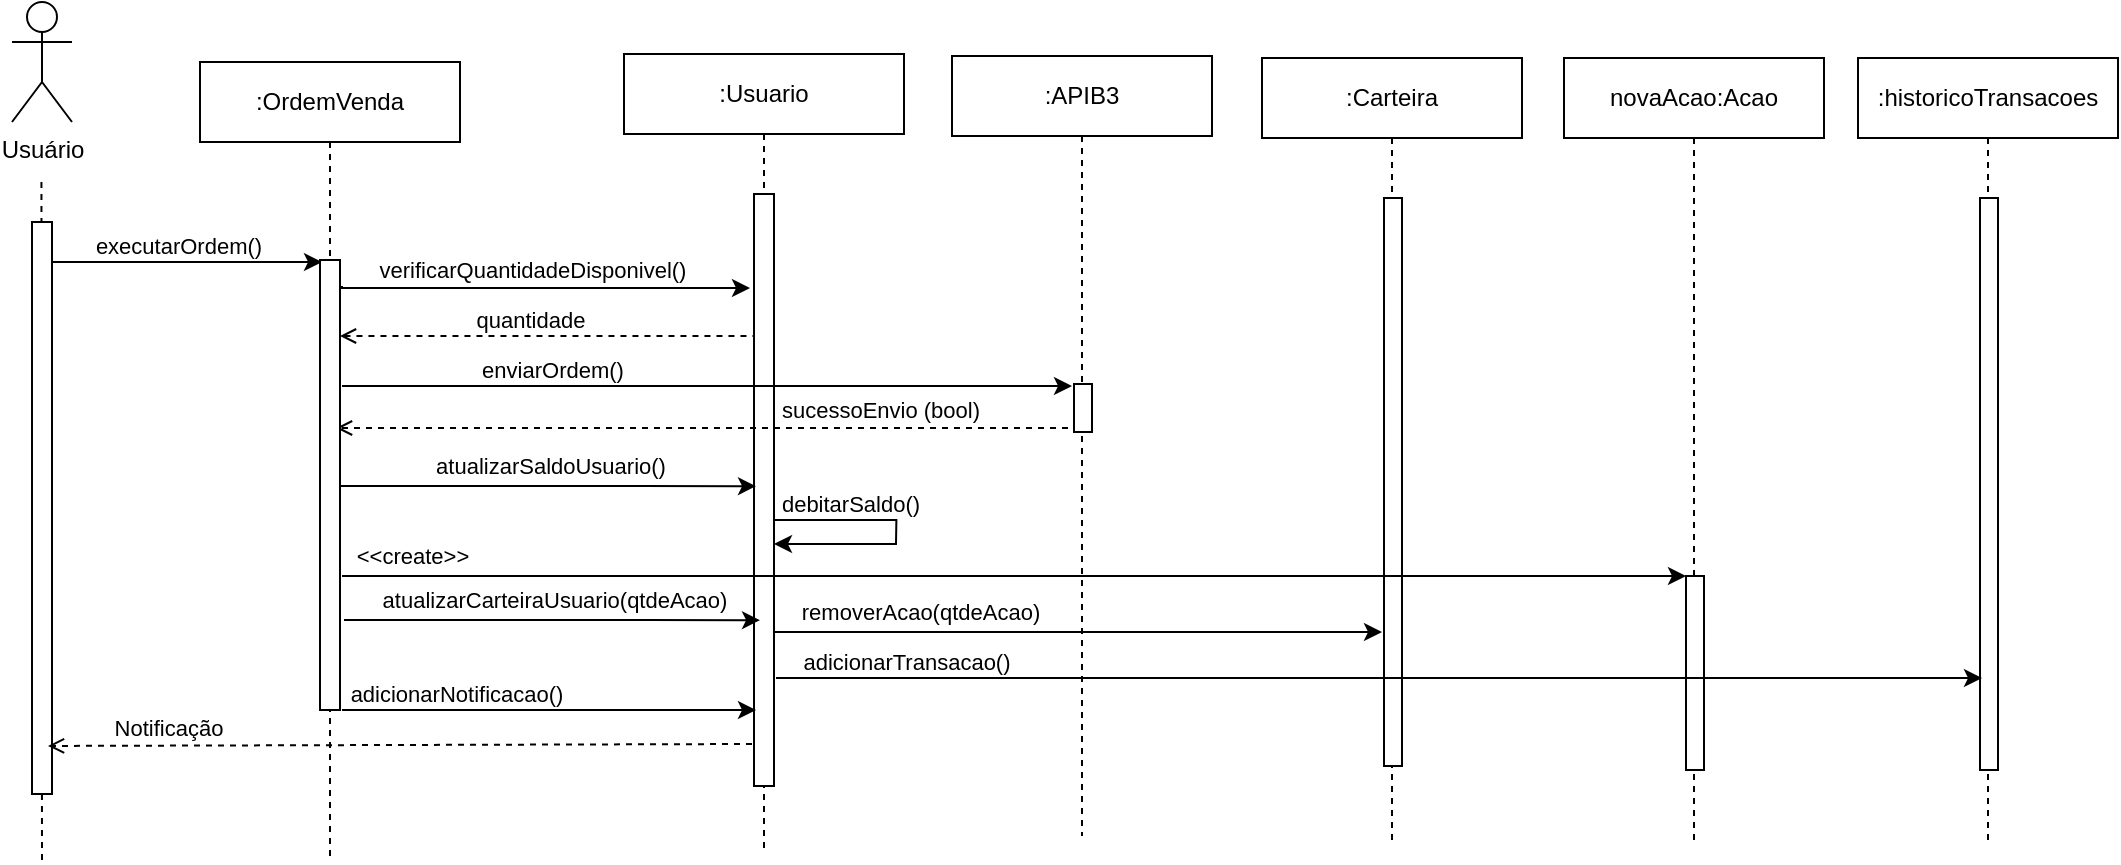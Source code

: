<mxfile version="24.7.16">
  <diagram name="Página-1" id="svjExc7lHkP1cCi1oY9i">
    <mxGraphModel dx="671" dy="824" grid="1" gridSize="10" guides="1" tooltips="1" connect="1" arrows="1" fold="1" page="1" pageScale="1" pageWidth="827" pageHeight="1169" math="0" shadow="0">
      <root>
        <mxCell id="0" />
        <mxCell id="1" parent="0" />
        <mxCell id="FKmXd1NLTLE28B9CIvFJ-1" value="Usuário" style="shape=umlActor;verticalLabelPosition=bottom;verticalAlign=top;html=1;" vertex="1" parent="1">
          <mxGeometry x="320" y="70" width="30" height="60" as="geometry" />
        </mxCell>
        <mxCell id="FKmXd1NLTLE28B9CIvFJ-2" value="" style="endArrow=none;dashed=1;html=1;rounded=0;" edge="1" parent="1">
          <mxGeometry width="50" height="50" relative="1" as="geometry">
            <mxPoint x="335" y="499" as="sourcePoint" />
            <mxPoint x="334.72" y="160" as="targetPoint" />
          </mxGeometry>
        </mxCell>
        <mxCell id="FKmXd1NLTLE28B9CIvFJ-3" style="edgeStyle=orthogonalEdgeStyle;rounded=0;orthogonalLoop=1;jettySize=auto;html=1;curved=0;" edge="1" parent="1">
          <mxGeometry relative="1" as="geometry">
            <mxPoint x="340" y="200" as="sourcePoint" />
            <mxPoint x="475" y="200" as="targetPoint" />
            <Array as="points" />
          </mxGeometry>
        </mxCell>
        <mxCell id="FKmXd1NLTLE28B9CIvFJ-4" value="executarOrdem()" style="edgeLabel;html=1;align=center;verticalAlign=middle;resizable=0;points=[];" vertex="1" connectable="0" parent="FKmXd1NLTLE28B9CIvFJ-3">
          <mxGeometry x="-0.128" y="1" relative="1" as="geometry">
            <mxPoint x="4" y="-7" as="offset" />
          </mxGeometry>
        </mxCell>
        <mxCell id="FKmXd1NLTLE28B9CIvFJ-5" value="" style="html=1;points=[[0,0,0,0,5],[0,1,0,0,-5],[1,0,0,0,5],[1,1,0,0,-5]];perimeter=orthogonalPerimeter;outlineConnect=0;targetShapes=umlLifeline;portConstraint=eastwest;newEdgeStyle={&quot;curved&quot;:0,&quot;rounded&quot;:0};" vertex="1" parent="1">
          <mxGeometry x="330" y="180" width="10" height="286" as="geometry" />
        </mxCell>
        <mxCell id="FKmXd1NLTLE28B9CIvFJ-6" value=":Usuario" style="shape=umlLifeline;perimeter=lifelinePerimeter;whiteSpace=wrap;html=1;container=1;dropTarget=0;collapsible=0;recursiveResize=0;outlineConnect=0;portConstraint=eastwest;newEdgeStyle={&quot;curved&quot;:0,&quot;rounded&quot;:0};" vertex="1" parent="1">
          <mxGeometry x="626" y="96" width="140" height="397" as="geometry" />
        </mxCell>
        <mxCell id="FKmXd1NLTLE28B9CIvFJ-7" value="" style="html=1;points=[[0,0,0,0,5],[0,1,0,0,-5],[1,0,0,0,5],[1,1,0,0,-5]];perimeter=orthogonalPerimeter;outlineConnect=0;targetShapes=umlLifeline;portConstraint=eastwest;newEdgeStyle={&quot;curved&quot;:0,&quot;rounded&quot;:0};" vertex="1" parent="FKmXd1NLTLE28B9CIvFJ-6">
          <mxGeometry x="65" y="70" width="10" height="296" as="geometry" />
        </mxCell>
        <mxCell id="FKmXd1NLTLE28B9CIvFJ-8" value=":APIB3" style="shape=umlLifeline;perimeter=lifelinePerimeter;whiteSpace=wrap;html=1;container=1;dropTarget=0;collapsible=0;recursiveResize=0;outlineConnect=0;portConstraint=eastwest;newEdgeStyle={&quot;curved&quot;:0,&quot;rounded&quot;:0};" vertex="1" parent="1">
          <mxGeometry x="790" y="97" width="130" height="390" as="geometry" />
        </mxCell>
        <mxCell id="FKmXd1NLTLE28B9CIvFJ-9" value="" style="html=1;points=[[0,0,0,0,5],[0,1,0,0,-5],[1,0,0,0,5],[1,1,0,0,-5]];perimeter=orthogonalPerimeter;outlineConnect=0;targetShapes=umlLifeline;portConstraint=eastwest;newEdgeStyle={&quot;curved&quot;:0,&quot;rounded&quot;:0};" vertex="1" parent="FKmXd1NLTLE28B9CIvFJ-8">
          <mxGeometry x="61" y="164" width="9" height="24" as="geometry" />
        </mxCell>
        <mxCell id="FKmXd1NLTLE28B9CIvFJ-10" value="" style="endArrow=open;html=1;rounded=0;dashed=1;startArrow=none;startFill=0;endFill=0;" edge="1" parent="1">
          <mxGeometry width="50" height="50" relative="1" as="geometry">
            <mxPoint x="848" y="283" as="sourcePoint" />
            <mxPoint x="482" y="283.0" as="targetPoint" />
          </mxGeometry>
        </mxCell>
        <mxCell id="FKmXd1NLTLE28B9CIvFJ-11" value="sucessoEnvio (bool)" style="edgeLabel;html=1;align=center;verticalAlign=middle;resizable=0;points=[];" vertex="1" connectable="0" parent="FKmXd1NLTLE28B9CIvFJ-10">
          <mxGeometry x="-0.097" y="2" relative="1" as="geometry">
            <mxPoint x="71" y="-11" as="offset" />
          </mxGeometry>
        </mxCell>
        <mxCell id="FKmXd1NLTLE28B9CIvFJ-12" style="edgeStyle=orthogonalEdgeStyle;rounded=0;orthogonalLoop=1;jettySize=auto;html=1;curved=0;startArrow=none;startFill=0;endArrow=classic;endFill=1;" edge="1" parent="1">
          <mxGeometry relative="1" as="geometry">
            <mxPoint x="485" y="212" as="sourcePoint" />
            <mxPoint x="689" y="213" as="targetPoint" />
            <Array as="points">
              <mxPoint x="485" y="213" />
            </Array>
          </mxGeometry>
        </mxCell>
        <mxCell id="FKmXd1NLTLE28B9CIvFJ-13" value="verificarQuantidadeDisponivel()" style="edgeLabel;html=1;align=center;verticalAlign=middle;resizable=0;points=[];" vertex="1" connectable="0" parent="FKmXd1NLTLE28B9CIvFJ-12">
          <mxGeometry x="-0.386" y="-2" relative="1" as="geometry">
            <mxPoint x="33" y="-11" as="offset" />
          </mxGeometry>
        </mxCell>
        <mxCell id="FKmXd1NLTLE28B9CIvFJ-14" value="" style="edgeStyle=none;orthogonalLoop=1;jettySize=auto;html=1;rounded=0;dashed=1;startArrow=none;startFill=0;endArrow=open;endFill=0;entryX=0.8;entryY=0.916;entryDx=0;entryDy=0;entryPerimeter=0;" edge="1" parent="1" target="FKmXd1NLTLE28B9CIvFJ-5">
          <mxGeometry width="100" relative="1" as="geometry">
            <mxPoint x="690" y="441" as="sourcePoint" />
            <mxPoint x="342" y="442" as="targetPoint" />
            <Array as="points" />
          </mxGeometry>
        </mxCell>
        <mxCell id="FKmXd1NLTLE28B9CIvFJ-15" value="Notificação" style="edgeLabel;html=1;align=center;verticalAlign=middle;resizable=0;points=[];" vertex="1" connectable="0" parent="FKmXd1NLTLE28B9CIvFJ-14">
          <mxGeometry x="-0.16" y="1" relative="1" as="geometry">
            <mxPoint x="-144" y="-10" as="offset" />
          </mxGeometry>
        </mxCell>
        <mxCell id="FKmXd1NLTLE28B9CIvFJ-16" value=":OrdemVenda" style="shape=umlLifeline;perimeter=lifelinePerimeter;whiteSpace=wrap;html=1;container=1;dropTarget=0;collapsible=0;recursiveResize=0;outlineConnect=0;portConstraint=eastwest;newEdgeStyle={&quot;curved&quot;:0,&quot;rounded&quot;:0};" vertex="1" parent="1">
          <mxGeometry x="414" y="100" width="130" height="397" as="geometry" />
        </mxCell>
        <mxCell id="FKmXd1NLTLE28B9CIvFJ-17" value="" style="html=1;points=[[0,0,0,0,5],[0,1,0,0,-5],[1,0,0,0,5],[1,1,0,0,-5]];perimeter=orthogonalPerimeter;outlineConnect=0;targetShapes=umlLifeline;portConstraint=eastwest;newEdgeStyle={&quot;curved&quot;:0,&quot;rounded&quot;:0};" vertex="1" parent="FKmXd1NLTLE28B9CIvFJ-16">
          <mxGeometry x="60" y="99" width="10" height="225" as="geometry" />
        </mxCell>
        <mxCell id="FKmXd1NLTLE28B9CIvFJ-18" value="" style="edgeStyle=none;orthogonalLoop=1;jettySize=auto;html=1;rounded=0;startArrow=open;startFill=0;endArrow=none;endFill=0;dashed=1;" edge="1" parent="1" target="FKmXd1NLTLE28B9CIvFJ-7">
          <mxGeometry width="100" relative="1" as="geometry">
            <mxPoint x="484" y="237" as="sourcePoint" />
            <mxPoint x="954.69" y="237.0" as="targetPoint" />
            <Array as="points" />
          </mxGeometry>
        </mxCell>
        <mxCell id="FKmXd1NLTLE28B9CIvFJ-19" value="quantidade" style="edgeLabel;html=1;align=center;verticalAlign=middle;resizable=0;points=[];" vertex="1" connectable="0" parent="FKmXd1NLTLE28B9CIvFJ-18">
          <mxGeometry x="-0.084" y="-1" relative="1" as="geometry">
            <mxPoint y="-9" as="offset" />
          </mxGeometry>
        </mxCell>
        <mxCell id="FKmXd1NLTLE28B9CIvFJ-20" value="" style="edgeStyle=none;orthogonalLoop=1;jettySize=auto;html=1;rounded=0;" edge="1" parent="1">
          <mxGeometry width="100" relative="1" as="geometry">
            <mxPoint x="485" y="262" as="sourcePoint" />
            <mxPoint x="850" y="262" as="targetPoint" />
            <Array as="points" />
          </mxGeometry>
        </mxCell>
        <mxCell id="FKmXd1NLTLE28B9CIvFJ-21" value="enviarOrdem()" style="edgeLabel;html=1;align=center;verticalAlign=middle;resizable=0;points=[];" vertex="1" connectable="0" parent="FKmXd1NLTLE28B9CIvFJ-20">
          <mxGeometry x="-0.163" relative="1" as="geometry">
            <mxPoint x="-48" y="-8" as="offset" />
          </mxGeometry>
        </mxCell>
        <mxCell id="FKmXd1NLTLE28B9CIvFJ-22" value="" style="endArrow=classic;html=1;rounded=0;entryX=0.2;entryY=0.518;entryDx=0;entryDy=0;entryPerimeter=0;" edge="1" parent="1">
          <mxGeometry width="50" height="50" relative="1" as="geometry">
            <mxPoint x="484" y="312" as="sourcePoint" />
            <mxPoint x="692.0" y="312.09" as="targetPoint" />
            <Array as="points">
              <mxPoint x="635" y="312" />
            </Array>
          </mxGeometry>
        </mxCell>
        <mxCell id="FKmXd1NLTLE28B9CIvFJ-23" value="atualizarSaldoUsuario()" style="edgeLabel;html=1;align=center;verticalAlign=middle;resizable=0;points=[];" vertex="1" connectable="0" parent="FKmXd1NLTLE28B9CIvFJ-22">
          <mxGeometry x="0.391" y="2" relative="1" as="geometry">
            <mxPoint x="-40" y="-8" as="offset" />
          </mxGeometry>
        </mxCell>
        <mxCell id="FKmXd1NLTLE28B9CIvFJ-24" value="" style="endArrow=classic;html=1;rounded=0;" edge="1" parent="1">
          <mxGeometry width="50" height="50" relative="1" as="geometry">
            <mxPoint x="701" y="329" as="sourcePoint" />
            <mxPoint x="701" y="341" as="targetPoint" />
            <Array as="points">
              <mxPoint x="762.19" y="329" />
              <mxPoint x="762" y="341" />
              <mxPoint x="730" y="341" />
            </Array>
          </mxGeometry>
        </mxCell>
        <mxCell id="FKmXd1NLTLE28B9CIvFJ-25" value="debitarSaldo()" style="edgeLabel;html=1;align=center;verticalAlign=middle;resizable=0;points=[];" vertex="1" connectable="0" parent="FKmXd1NLTLE28B9CIvFJ-24">
          <mxGeometry x="-0.039" y="2" relative="1" as="geometry">
            <mxPoint x="-25" y="-12" as="offset" />
          </mxGeometry>
        </mxCell>
        <mxCell id="FKmXd1NLTLE28B9CIvFJ-26" value="" style="endArrow=classic;html=1;rounded=0;entryX=0.2;entryY=0.518;entryDx=0;entryDy=0;entryPerimeter=0;" edge="1" parent="1">
          <mxGeometry width="50" height="50" relative="1" as="geometry">
            <mxPoint x="486" y="379" as="sourcePoint" />
            <mxPoint x="694.0" y="379.09" as="targetPoint" />
            <Array as="points">
              <mxPoint x="637" y="379" />
            </Array>
          </mxGeometry>
        </mxCell>
        <mxCell id="FKmXd1NLTLE28B9CIvFJ-27" value="atualizarCarteiraUsuario(qtdeAcao)" style="edgeLabel;html=1;align=center;verticalAlign=middle;resizable=0;points=[];" vertex="1" connectable="0" parent="FKmXd1NLTLE28B9CIvFJ-26">
          <mxGeometry x="0.391" y="2" relative="1" as="geometry">
            <mxPoint x="-40" y="-8" as="offset" />
          </mxGeometry>
        </mxCell>
        <mxCell id="FKmXd1NLTLE28B9CIvFJ-28" value=":Carteira" style="shape=umlLifeline;perimeter=lifelinePerimeter;whiteSpace=wrap;html=1;container=1;dropTarget=0;collapsible=0;recursiveResize=0;outlineConnect=0;portConstraint=eastwest;newEdgeStyle={&quot;curved&quot;:0,&quot;rounded&quot;:0};" vertex="1" parent="1">
          <mxGeometry x="945" y="98" width="130" height="391" as="geometry" />
        </mxCell>
        <mxCell id="FKmXd1NLTLE28B9CIvFJ-29" value="" style="html=1;points=[[0,0,0,0,5],[0,1,0,0,-5],[1,0,0,0,5],[1,1,0,0,-5]];perimeter=orthogonalPerimeter;outlineConnect=0;targetShapes=umlLifeline;portConstraint=eastwest;newEdgeStyle={&quot;curved&quot;:0,&quot;rounded&quot;:0};" vertex="1" parent="FKmXd1NLTLE28B9CIvFJ-28">
          <mxGeometry x="61" y="70" width="9" height="284" as="geometry" />
        </mxCell>
        <mxCell id="FKmXd1NLTLE28B9CIvFJ-30" value="novaAcao:Acao" style="shape=umlLifeline;perimeter=lifelinePerimeter;whiteSpace=wrap;html=1;container=1;dropTarget=0;collapsible=0;recursiveResize=0;outlineConnect=0;portConstraint=eastwest;newEdgeStyle={&quot;curved&quot;:0,&quot;rounded&quot;:0};" vertex="1" parent="1">
          <mxGeometry x="1096" y="98" width="130" height="393" as="geometry" />
        </mxCell>
        <mxCell id="FKmXd1NLTLE28B9CIvFJ-31" value="" style="html=1;points=[[0,0,0,0,5],[0,1,0,0,-5],[1,0,0,0,5],[1,1,0,0,-5]];perimeter=orthogonalPerimeter;outlineConnect=0;targetShapes=umlLifeline;portConstraint=eastwest;newEdgeStyle={&quot;curved&quot;:0,&quot;rounded&quot;:0};" vertex="1" parent="FKmXd1NLTLE28B9CIvFJ-30">
          <mxGeometry x="61" y="259" width="9" height="97" as="geometry" />
        </mxCell>
        <mxCell id="FKmXd1NLTLE28B9CIvFJ-32" value="" style="endArrow=classic;html=1;rounded=0;" edge="1" parent="1">
          <mxGeometry width="50" height="50" relative="1" as="geometry">
            <mxPoint x="485" y="357" as="sourcePoint" />
            <mxPoint x="1157" y="357" as="targetPoint" />
          </mxGeometry>
        </mxCell>
        <mxCell id="FKmXd1NLTLE28B9CIvFJ-33" value="&amp;lt;&amp;lt;create&amp;gt;&amp;gt;" style="edgeLabel;html=1;align=center;verticalAlign=middle;resizable=0;points=[];" vertex="1" connectable="0" parent="FKmXd1NLTLE28B9CIvFJ-32">
          <mxGeometry x="-0.125" y="1" relative="1" as="geometry">
            <mxPoint x="-259" y="-9" as="offset" />
          </mxGeometry>
        </mxCell>
        <mxCell id="FKmXd1NLTLE28B9CIvFJ-34" value="" style="endArrow=classic;html=1;rounded=0;" edge="1" parent="1">
          <mxGeometry width="50" height="50" relative="1" as="geometry">
            <mxPoint x="701" y="385" as="sourcePoint" />
            <mxPoint x="1005" y="385" as="targetPoint" />
          </mxGeometry>
        </mxCell>
        <mxCell id="FKmXd1NLTLE28B9CIvFJ-35" value="removerAcao(qtdeAcao)" style="edgeLabel;html=1;align=center;verticalAlign=middle;resizable=0;points=[];" vertex="1" connectable="0" parent="FKmXd1NLTLE28B9CIvFJ-34">
          <mxGeometry x="0.326" y="-1" relative="1" as="geometry">
            <mxPoint x="-129" y="-11" as="offset" />
          </mxGeometry>
        </mxCell>
        <mxCell id="FKmXd1NLTLE28B9CIvFJ-36" value=":historicoTransacoes" style="shape=umlLifeline;perimeter=lifelinePerimeter;whiteSpace=wrap;html=1;container=1;dropTarget=0;collapsible=0;recursiveResize=0;outlineConnect=0;portConstraint=eastwest;newEdgeStyle={&quot;curved&quot;:0,&quot;rounded&quot;:0};" vertex="1" parent="1">
          <mxGeometry x="1243" y="98" width="130" height="393" as="geometry" />
        </mxCell>
        <mxCell id="FKmXd1NLTLE28B9CIvFJ-37" value="" style="html=1;points=[[0,0,0,0,5],[0,1,0,0,-5],[1,0,0,0,5],[1,1,0,0,-5]];perimeter=orthogonalPerimeter;outlineConnect=0;targetShapes=umlLifeline;portConstraint=eastwest;newEdgeStyle={&quot;curved&quot;:0,&quot;rounded&quot;:0};" vertex="1" parent="FKmXd1NLTLE28B9CIvFJ-36">
          <mxGeometry x="61" y="70" width="9" height="286" as="geometry" />
        </mxCell>
        <mxCell id="FKmXd1NLTLE28B9CIvFJ-38" value="" style="endArrow=classic;html=1;rounded=0;" edge="1" parent="1">
          <mxGeometry width="50" height="50" relative="1" as="geometry">
            <mxPoint x="702" y="408" as="sourcePoint" />
            <mxPoint x="1305" y="408" as="targetPoint" />
          </mxGeometry>
        </mxCell>
        <mxCell id="FKmXd1NLTLE28B9CIvFJ-39" value="adicionarTransacao()" style="edgeLabel;html=1;align=center;verticalAlign=middle;resizable=0;points=[];" vertex="1" connectable="0" parent="FKmXd1NLTLE28B9CIvFJ-38">
          <mxGeometry x="-0.23" y="-1" relative="1" as="geometry">
            <mxPoint x="-167" y="-9" as="offset" />
          </mxGeometry>
        </mxCell>
        <mxCell id="FKmXd1NLTLE28B9CIvFJ-40" value="" style="endArrow=classic;html=1;rounded=0;" edge="1" parent="1">
          <mxGeometry width="50" height="50" relative="1" as="geometry">
            <mxPoint x="485" y="424" as="sourcePoint" />
            <mxPoint x="692" y="424" as="targetPoint" />
          </mxGeometry>
        </mxCell>
        <mxCell id="FKmXd1NLTLE28B9CIvFJ-41" value="adicionarNotificacao()" style="edgeLabel;html=1;align=center;verticalAlign=middle;resizable=0;points=[];" vertex="1" connectable="0" parent="FKmXd1NLTLE28B9CIvFJ-40">
          <mxGeometry x="0.329" y="-2" relative="1" as="geometry">
            <mxPoint x="-81" y="-10" as="offset" />
          </mxGeometry>
        </mxCell>
      </root>
    </mxGraphModel>
  </diagram>
</mxfile>
